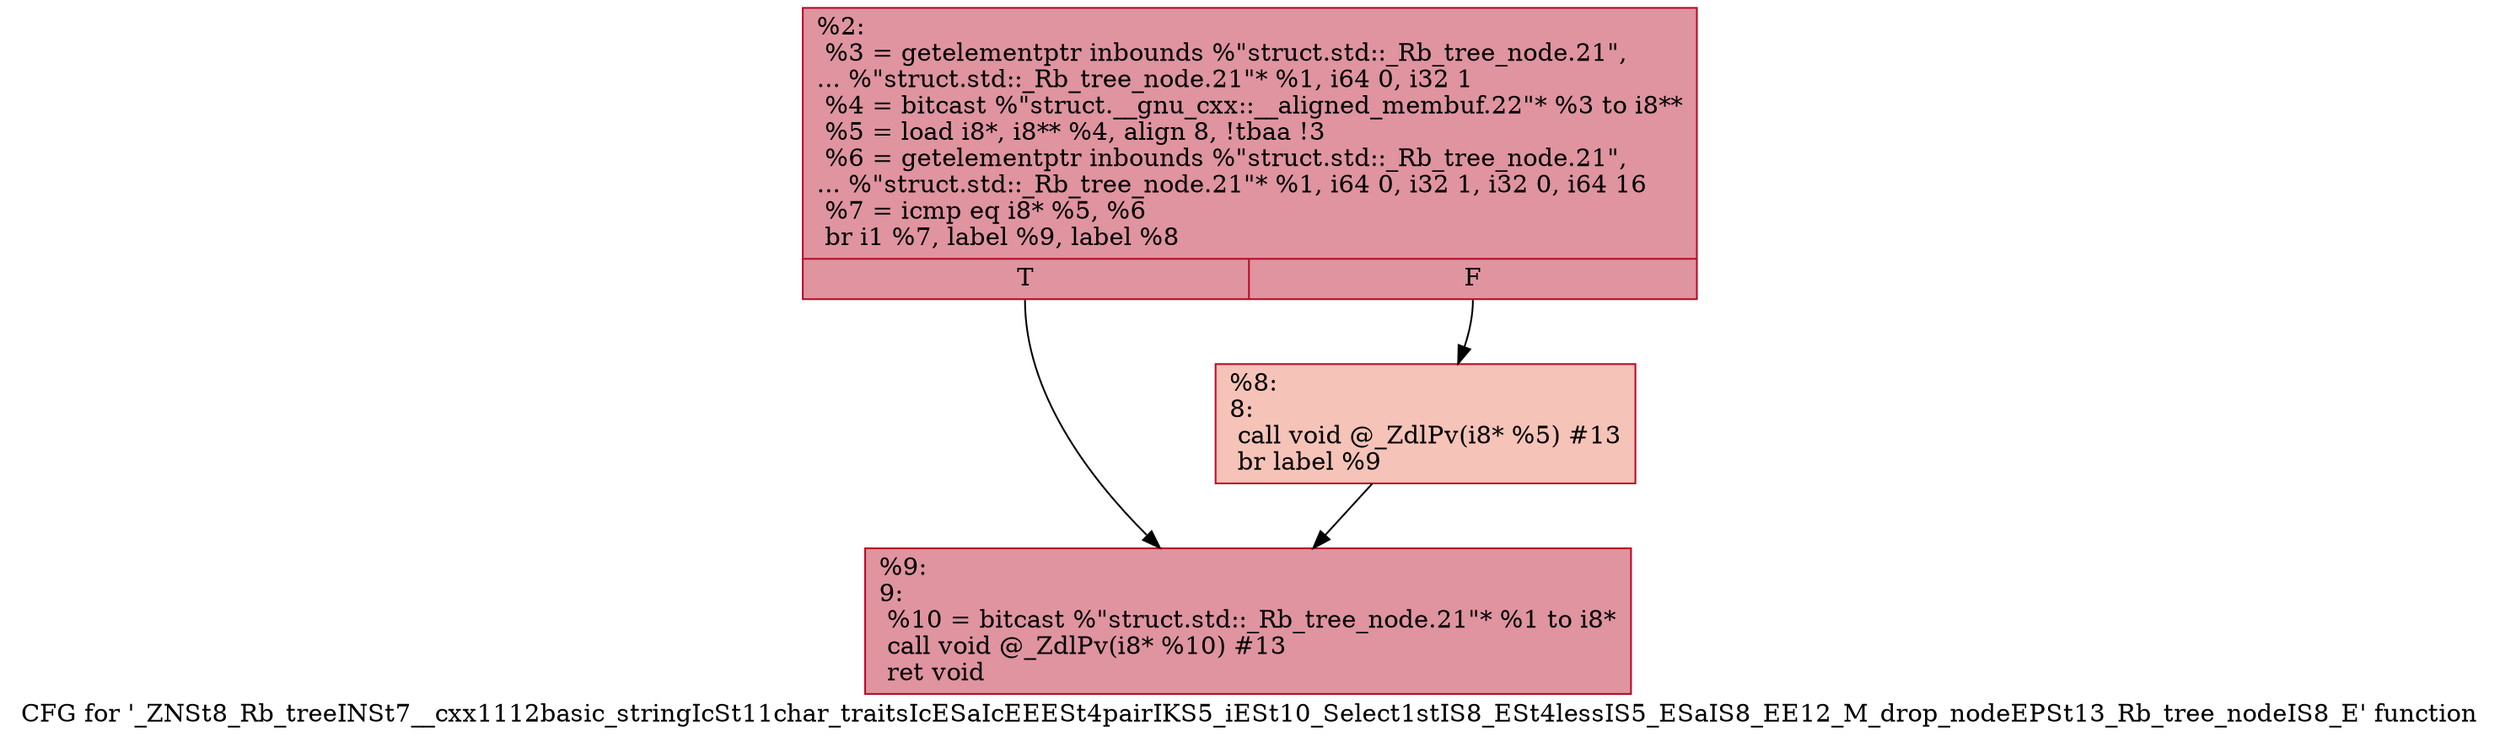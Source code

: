 digraph "CFG for '_ZNSt8_Rb_treeINSt7__cxx1112basic_stringIcSt11char_traitsIcESaIcEEESt4pairIKS5_iESt10_Select1stIS8_ESt4lessIS5_ESaIS8_EE12_M_drop_nodeEPSt13_Rb_tree_nodeIS8_E' function" {
	label="CFG for '_ZNSt8_Rb_treeINSt7__cxx1112basic_stringIcSt11char_traitsIcESaIcEEESt4pairIKS5_iESt10_Select1stIS8_ESt4lessIS5_ESaIS8_EE12_M_drop_nodeEPSt13_Rb_tree_nodeIS8_E' function";

	Node0x55d9dc1c2f00 [shape=record,color="#b70d28ff", style=filled, fillcolor="#b70d2870",label="{%2:\l  %3 = getelementptr inbounds %\"struct.std::_Rb_tree_node.21\",\l... %\"struct.std::_Rb_tree_node.21\"* %1, i64 0, i32 1\l  %4 = bitcast %\"struct.__gnu_cxx::__aligned_membuf.22\"* %3 to i8**\l  %5 = load i8*, i8** %4, align 8, !tbaa !3\l  %6 = getelementptr inbounds %\"struct.std::_Rb_tree_node.21\",\l... %\"struct.std::_Rb_tree_node.21\"* %1, i64 0, i32 1, i32 0, i64 16\l  %7 = icmp eq i8* %5, %6\l  br i1 %7, label %9, label %8\l|{<s0>T|<s1>F}}"];
	Node0x55d9dc1c2f00:s0 -> Node0x55d9dc1c32d0;
	Node0x55d9dc1c2f00:s1 -> Node0x55d9dc1c3320;
	Node0x55d9dc1c3320 [shape=record,color="#b70d28ff", style=filled, fillcolor="#e8765c70",label="{%8:\l8:                                                \l  call void @_ZdlPv(i8* %5) #13\l  br label %9\l}"];
	Node0x55d9dc1c3320 -> Node0x55d9dc1c32d0;
	Node0x55d9dc1c32d0 [shape=record,color="#b70d28ff", style=filled, fillcolor="#b70d2870",label="{%9:\l9:                                                \l  %10 = bitcast %\"struct.std::_Rb_tree_node.21\"* %1 to i8*\l  call void @_ZdlPv(i8* %10) #13\l  ret void\l}"];
}
